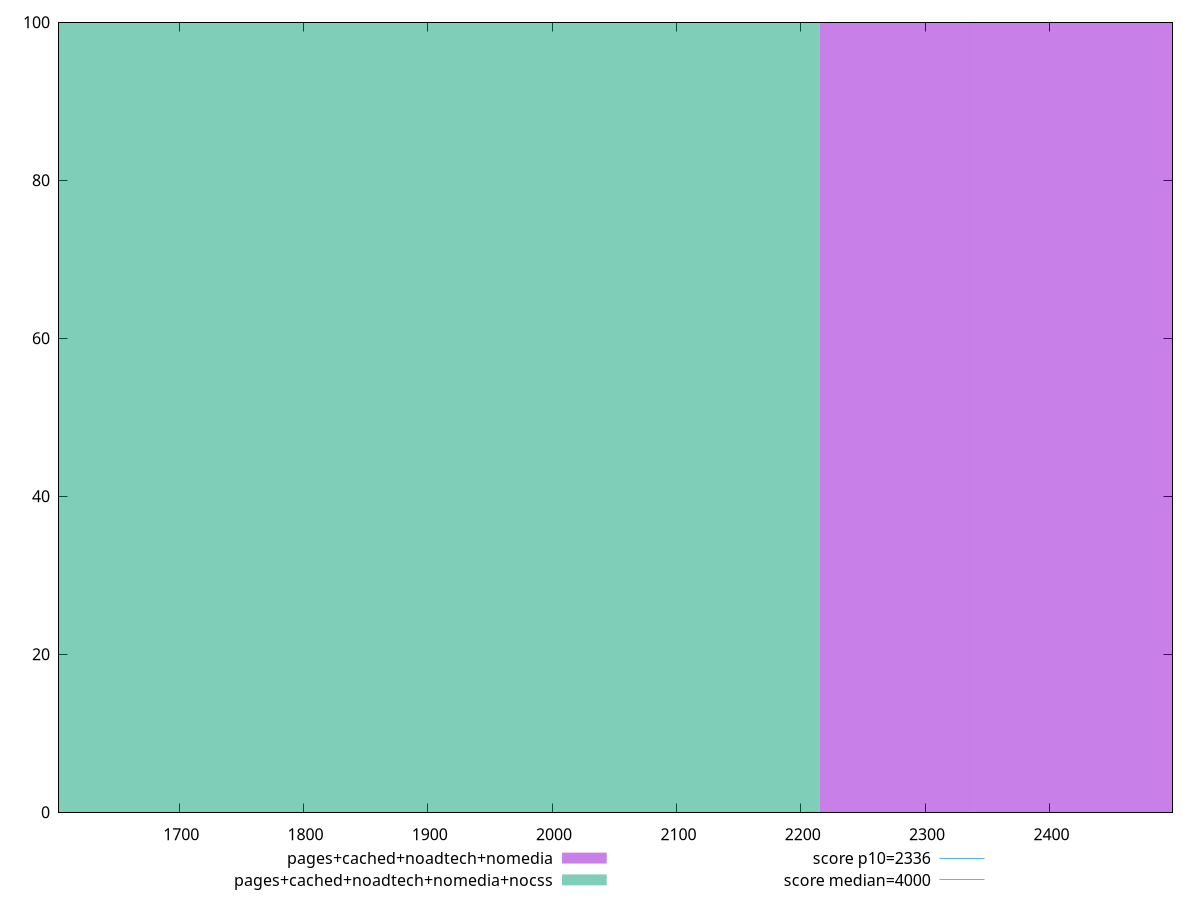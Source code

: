 reset

$pagesCachedNoadtechNomedia <<EOF
2658.2320380064784 100
EOF

$pagesCachedNoadtechNomediaNocss <<EOF
1772.154692004319 100
EOF

set key outside below
set boxwidth 886.0773460021595
set xrange [1603.369:2499.0225]
set yrange [0:100]
set trange [0:100]
set style fill transparent solid 0.5 noborder

set parametric
set terminal svg size 640, 500 enhanced background rgb 'white'
set output "report_00009_2021-02-08T22-37-41.559Z/first-contentful-paint/comparison/histogram/3_vs_4.svg"

plot $pagesCachedNoadtechNomedia title "pages+cached+noadtech+nomedia" with boxes, \
     $pagesCachedNoadtechNomediaNocss title "pages+cached+noadtech+nomedia+nocss" with boxes, \
     2336,t title "score p10=2336", \
     4000,t title "score median=4000"

reset
